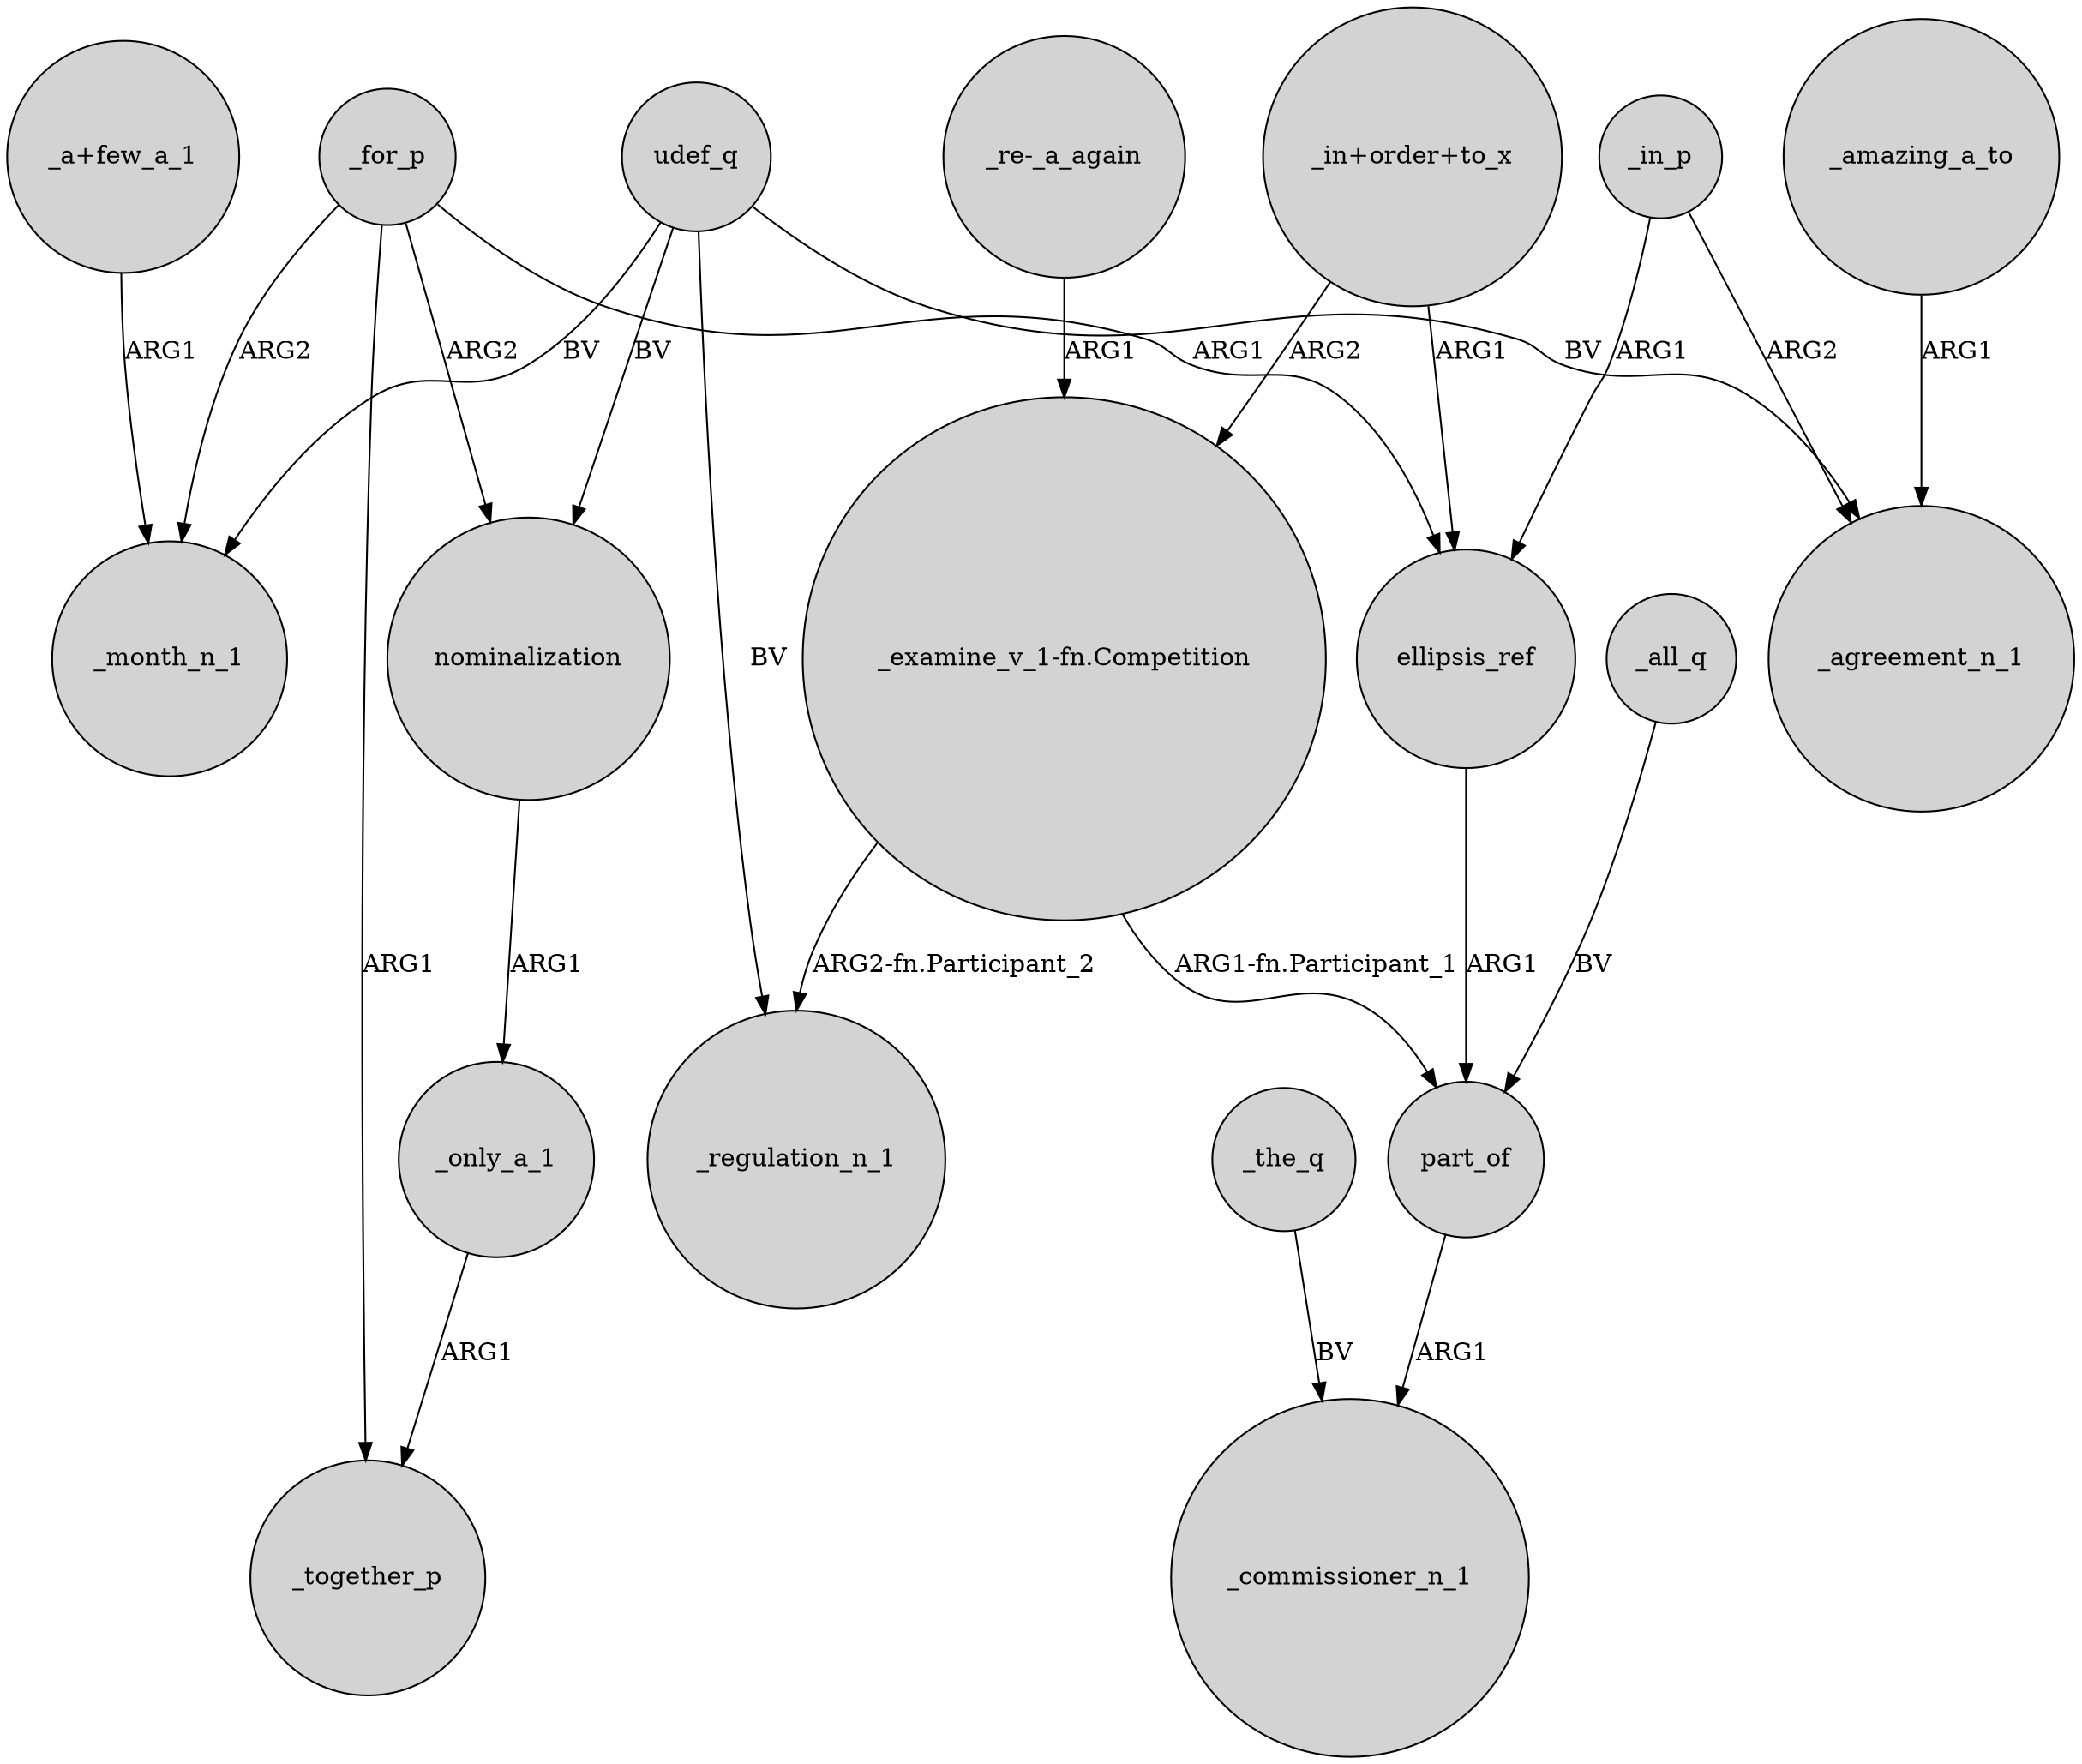digraph {
	node [shape=circle style=filled]
	udef_q -> _month_n_1 [label=BV]
	part_of -> _commissioner_n_1 [label=ARG1]
	udef_q -> nominalization [label=BV]
	ellipsis_ref -> part_of [label=ARG1]
	_only_a_1 -> _together_p [label=ARG1]
	"_in+order+to_x" -> ellipsis_ref [label=ARG1]
	_all_q -> part_of [label=BV]
	nominalization -> _only_a_1 [label=ARG1]
	_for_p -> ellipsis_ref [label=ARG1]
	"_in+order+to_x" -> "_examine_v_1-fn.Competition" [label=ARG2]
	"_re-_a_again" -> "_examine_v_1-fn.Competition" [label=ARG1]
	udef_q -> _agreement_n_1 [label=BV]
	"_examine_v_1-fn.Competition" -> _regulation_n_1 [label="ARG2-fn.Participant_2"]
	_in_p -> _agreement_n_1 [label=ARG2]
	_amazing_a_to -> _agreement_n_1 [label=ARG1]
	_for_p -> nominalization [label=ARG2]
	udef_q -> _regulation_n_1 [label=BV]
	_for_p -> _together_p [label=ARG1]
	"_a+few_a_1" -> _month_n_1 [label=ARG1]
	"_examine_v_1-fn.Competition" -> part_of [label="ARG1-fn.Participant_1"]
	_in_p -> ellipsis_ref [label=ARG1]
	_the_q -> _commissioner_n_1 [label=BV]
	_for_p -> _month_n_1 [label=ARG2]
}
